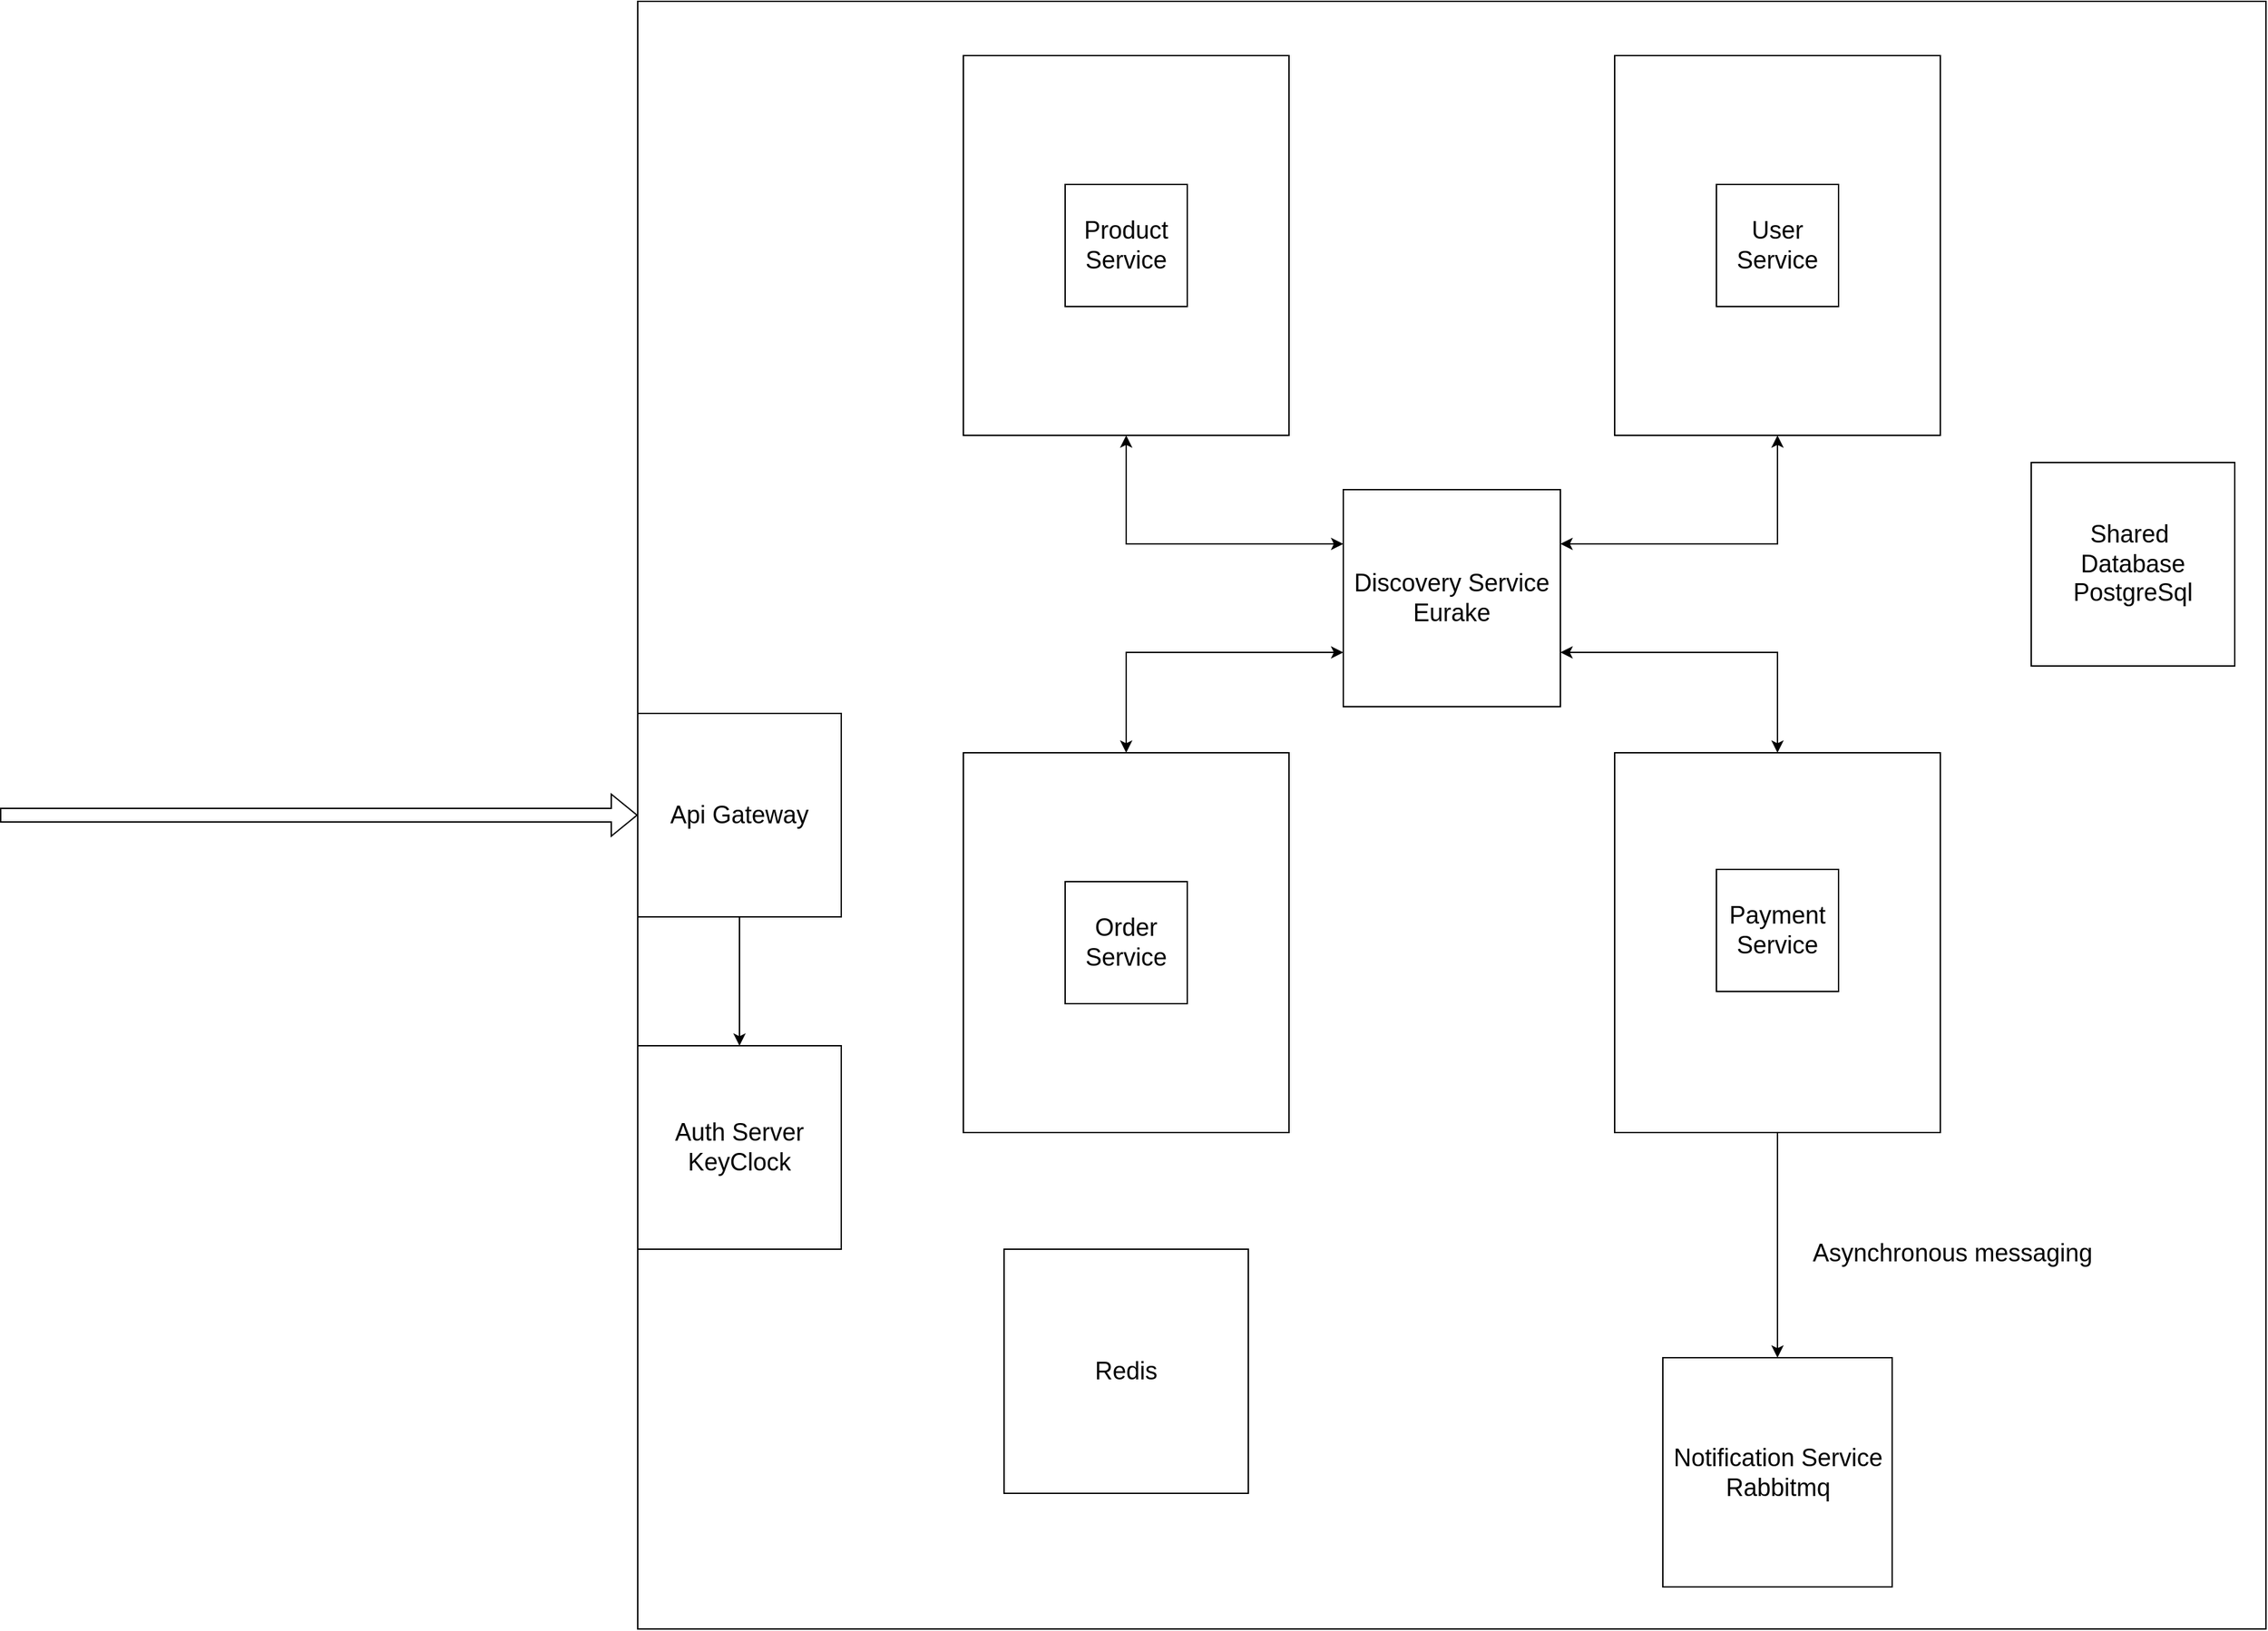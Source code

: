 <mxfile version="21.6.5" type="device">
  <diagram id="IYWuIBX9pT0ewRRFVs_7" name="Sayfa -1">
    <mxGraphModel dx="2562" dy="1109" grid="1" gridSize="10" guides="1" tooltips="1" connect="1" arrows="1" fold="1" page="1" pageScale="1" pageWidth="827" pageHeight="1169" math="0" shadow="0">
      <root>
        <mxCell id="0" />
        <mxCell id="1" parent="0" />
        <mxCell id="zD_XHFEE8OoRs3CVyitt-25" value="" style="whiteSpace=wrap;html=1;aspect=fixed;" parent="1" vertex="1">
          <mxGeometry x="-200" width="1200" height="1200" as="geometry" />
        </mxCell>
        <mxCell id="zD_XHFEE8OoRs3CVyitt-2" value="" style="rounded=0;whiteSpace=wrap;html=1;" parent="1" vertex="1">
          <mxGeometry x="40" y="40" width="240" height="280" as="geometry" />
        </mxCell>
        <mxCell id="zD_XHFEE8OoRs3CVyitt-3" value="&lt;font style=&quot;font-size: 18px;&quot;&gt;Product Service&lt;/font&gt;" style="whiteSpace=wrap;html=1;aspect=fixed;" parent="1" vertex="1">
          <mxGeometry x="115" y="135" width="90" height="90" as="geometry" />
        </mxCell>
        <mxCell id="zD_XHFEE8OoRs3CVyitt-7" value="" style="rounded=0;whiteSpace=wrap;html=1;" parent="1" vertex="1">
          <mxGeometry x="520" y="40" width="240" height="280" as="geometry" />
        </mxCell>
        <mxCell id="zD_XHFEE8OoRs3CVyitt-8" value="&lt;font style=&quot;font-size: 18px;&quot;&gt;User Service&lt;/font&gt;" style="whiteSpace=wrap;html=1;aspect=fixed;" parent="1" vertex="1">
          <mxGeometry x="595" y="135" width="90" height="90" as="geometry" />
        </mxCell>
        <mxCell id="zD_XHFEE8OoRs3CVyitt-12" value="" style="rounded=0;whiteSpace=wrap;html=1;" parent="1" vertex="1">
          <mxGeometry x="40" y="554" width="240" height="280" as="geometry" />
        </mxCell>
        <mxCell id="zD_XHFEE8OoRs3CVyitt-13" value="&lt;font style=&quot;font-size: 18px;&quot;&gt;Order Service&lt;/font&gt;" style="whiteSpace=wrap;html=1;aspect=fixed;" parent="1" vertex="1">
          <mxGeometry x="115" y="649" width="90" height="90" as="geometry" />
        </mxCell>
        <mxCell id="zD_XHFEE8OoRs3CVyitt-16" value="" style="rounded=0;whiteSpace=wrap;html=1;" parent="1" vertex="1">
          <mxGeometry x="520" y="554" width="240" height="280" as="geometry" />
        </mxCell>
        <mxCell id="zD_XHFEE8OoRs3CVyitt-17" value="&lt;font style=&quot;font-size: 18px;&quot;&gt;Payment Service&lt;/font&gt;" style="whiteSpace=wrap;html=1;aspect=fixed;" parent="1" vertex="1">
          <mxGeometry x="595" y="640" width="90" height="90" as="geometry" />
        </mxCell>
        <mxCell id="zD_XHFEE8OoRs3CVyitt-20" value="&lt;font style=&quot;font-size: 18px;&quot;&gt;Discovery Service&lt;br&gt;Eurake&lt;/font&gt;" style="whiteSpace=wrap;html=1;aspect=fixed;" parent="1" vertex="1">
          <mxGeometry x="320" y="360" width="160" height="160" as="geometry" />
        </mxCell>
        <mxCell id="zD_XHFEE8OoRs3CVyitt-21" value="" style="endArrow=classic;html=1;rounded=0;exitX=0.5;exitY=1;exitDx=0;exitDy=0;" parent="1" source="zD_XHFEE8OoRs3CVyitt-16" target="zD_XHFEE8OoRs3CVyitt-22" edge="1">
          <mxGeometry width="50" height="50" relative="1" as="geometry">
            <mxPoint x="630" y="880" as="sourcePoint" />
            <mxPoint x="640" y="940" as="targetPoint" />
          </mxGeometry>
        </mxCell>
        <mxCell id="zD_XHFEE8OoRs3CVyitt-22" value="&lt;font style=&quot;font-size: 18px;&quot;&gt;Notification Service&lt;br&gt;Rabbitmq&lt;/font&gt;" style="whiteSpace=wrap;html=1;aspect=fixed;" parent="1" vertex="1">
          <mxGeometry x="555.5" y="1000" width="169" height="169" as="geometry" />
        </mxCell>
        <mxCell id="zD_XHFEE8OoRs3CVyitt-23" value="&lt;p style=&quot;margin: 0cm; font-family: Calibri, sans-serif; text-align: start; text-indent: 35.4pt;&quot; class=&quot;MsoNormal&quot;&gt;&lt;font style=&quot;font-size: 18px;&quot;&gt;Asynchronous messaging&lt;/font&gt;&lt;/p&gt;" style="text;html=1;align=center;verticalAlign=middle;resizable=0;points=[];autosize=1;strokeColor=none;fillColor=none;" parent="1" vertex="1">
          <mxGeometry x="605" y="903" width="280" height="40" as="geometry" />
        </mxCell>
        <mxCell id="zD_XHFEE8OoRs3CVyitt-26" value="" style="endArrow=classic;startArrow=classic;html=1;rounded=0;exitX=0.5;exitY=0;exitDx=0;exitDy=0;entryX=0;entryY=0.75;entryDx=0;entryDy=0;" parent="1" source="zD_XHFEE8OoRs3CVyitt-12" target="zD_XHFEE8OoRs3CVyitt-20" edge="1">
          <mxGeometry width="50" height="50" relative="1" as="geometry">
            <mxPoint x="330" y="590" as="sourcePoint" />
            <mxPoint x="380" y="540" as="targetPoint" />
            <Array as="points">
              <mxPoint x="160" y="480" />
            </Array>
          </mxGeometry>
        </mxCell>
        <mxCell id="zD_XHFEE8OoRs3CVyitt-27" value="" style="endArrow=classic;startArrow=classic;html=1;rounded=0;exitX=0.5;exitY=1;exitDx=0;exitDy=0;entryX=0;entryY=0.25;entryDx=0;entryDy=0;" parent="1" source="zD_XHFEE8OoRs3CVyitt-2" target="zD_XHFEE8OoRs3CVyitt-20" edge="1">
          <mxGeometry width="50" height="50" relative="1" as="geometry">
            <mxPoint x="180" y="400" as="sourcePoint" />
            <mxPoint x="230" y="350" as="targetPoint" />
            <Array as="points">
              <mxPoint x="160" y="400" />
            </Array>
          </mxGeometry>
        </mxCell>
        <mxCell id="zD_XHFEE8OoRs3CVyitt-28" value="" style="endArrow=classic;startArrow=classic;html=1;rounded=0;entryX=0.5;entryY=1;entryDx=0;entryDy=0;exitX=1;exitY=0.25;exitDx=0;exitDy=0;" parent="1" source="zD_XHFEE8OoRs3CVyitt-20" target="zD_XHFEE8OoRs3CVyitt-7" edge="1">
          <mxGeometry width="50" height="50" relative="1" as="geometry">
            <mxPoint x="600" y="430" as="sourcePoint" />
            <mxPoint x="650" y="380" as="targetPoint" />
            <Array as="points">
              <mxPoint x="640" y="400" />
            </Array>
          </mxGeometry>
        </mxCell>
        <mxCell id="zD_XHFEE8OoRs3CVyitt-29" value="" style="endArrow=classic;startArrow=classic;html=1;rounded=0;exitX=1;exitY=0.75;exitDx=0;exitDy=0;entryX=0.5;entryY=0;entryDx=0;entryDy=0;" parent="1" source="zD_XHFEE8OoRs3CVyitt-20" target="zD_XHFEE8OoRs3CVyitt-16" edge="1">
          <mxGeometry width="50" height="50" relative="1" as="geometry">
            <mxPoint x="610" y="500" as="sourcePoint" />
            <mxPoint x="660" y="450" as="targetPoint" />
            <Array as="points">
              <mxPoint x="640" y="480" />
            </Array>
          </mxGeometry>
        </mxCell>
        <mxCell id="zD_XHFEE8OoRs3CVyitt-30" value="" style="shape=flexArrow;endArrow=classic;html=1;rounded=0;entryX=0;entryY=0.5;entryDx=0;entryDy=0;" parent="1" target="zD_XHFEE8OoRs3CVyitt-25" edge="1">
          <mxGeometry width="50" height="50" relative="1" as="geometry">
            <mxPoint x="-670" y="600" as="sourcePoint" />
            <mxPoint x="-70" y="570" as="targetPoint" />
          </mxGeometry>
        </mxCell>
        <mxCell id="zD_XHFEE8OoRs3CVyitt-31" value="&lt;font style=&quot;font-size: 18px;&quot;&gt;Api Gateway&lt;/font&gt;" style="whiteSpace=wrap;html=1;aspect=fixed;" parent="1" vertex="1">
          <mxGeometry x="-200" y="525" width="150" height="150" as="geometry" />
        </mxCell>
        <mxCell id="zD_XHFEE8OoRs3CVyitt-32" value="" style="endArrow=classic;html=1;rounded=0;exitX=0.5;exitY=1;exitDx=0;exitDy=0;" parent="1" source="zD_XHFEE8OoRs3CVyitt-31" target="zD_XHFEE8OoRs3CVyitt-33" edge="1">
          <mxGeometry width="50" height="50" relative="1" as="geometry">
            <mxPoint x="-120" y="620" as="sourcePoint" />
            <mxPoint x="-120" y="800" as="targetPoint" />
          </mxGeometry>
        </mxCell>
        <mxCell id="zD_XHFEE8OoRs3CVyitt-33" value="&lt;font style=&quot;font-size: 18px;&quot;&gt;Auth Server&lt;br&gt;KeyClock&lt;/font&gt;" style="whiteSpace=wrap;html=1;aspect=fixed;" parent="1" vertex="1">
          <mxGeometry x="-200" y="770" width="150" height="150" as="geometry" />
        </mxCell>
        <mxCell id="zD_XHFEE8OoRs3CVyitt-34" value="&lt;font style=&quot;font-size: 18px;&quot;&gt;Redis&lt;/font&gt;" style="whiteSpace=wrap;html=1;aspect=fixed;" parent="1" vertex="1">
          <mxGeometry x="70" y="920" width="180" height="180" as="geometry" />
        </mxCell>
        <mxCell id="Pe4q_i5vTl5w1wtI57kw-1" value="&lt;font style=&quot;font-size: 18px;&quot;&gt;Shared&amp;nbsp;&lt;br&gt;Database&lt;br&gt;PostgreSql&lt;br&gt;&lt;/font&gt;" style="whiteSpace=wrap;html=1;aspect=fixed;" vertex="1" parent="1">
          <mxGeometry x="827" y="340" width="150" height="150" as="geometry" />
        </mxCell>
      </root>
    </mxGraphModel>
  </diagram>
</mxfile>
